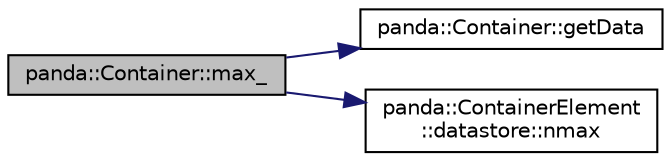 digraph "panda::Container::max_"
{
 // INTERACTIVE_SVG=YES
  edge [fontname="Helvetica",fontsize="10",labelfontname="Helvetica",labelfontsize="10"];
  node [fontname="Helvetica",fontsize="10",shape=record];
  rankdir="LR";
  Node1 [label="panda::Container::max_",height=0.2,width=0.4,color="black", fillcolor="grey75", style="filled" fontcolor="black"];
  Node1 -> Node2 [color="midnightblue",fontsize="10",style="solid"];
  Node2 [label="panda::Container::getData",height=0.2,width=0.4,color="black", fillcolor="white", style="filled",URL="$classpanda_1_1Container.html#ae8c189c8e337af593b268455a2dda89f"];
  Node1 -> Node3 [color="midnightblue",fontsize="10",style="solid"];
  Node3 [label="panda::ContainerElement\l::datastore::nmax",height=0.2,width=0.4,color="black", fillcolor="white", style="filled",URL="$structpanda_1_1ContainerElement_1_1datastore.html#aff3ea42523fa1d980435a5085c8f1289"];
}
